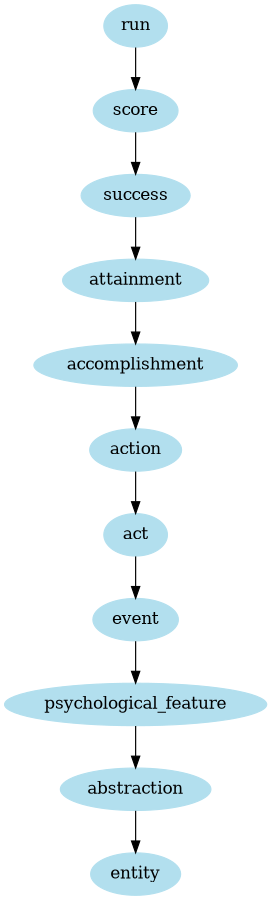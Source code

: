 digraph unix {
	node [color=lightblue2 style=filled]
	size="6,6"
	run -> score
	score -> success
	success -> attainment
	attainment -> accomplishment
	accomplishment -> action
	action -> act
	act -> event
	event -> psychological_feature
	psychological_feature -> abstraction
	abstraction -> entity
}
